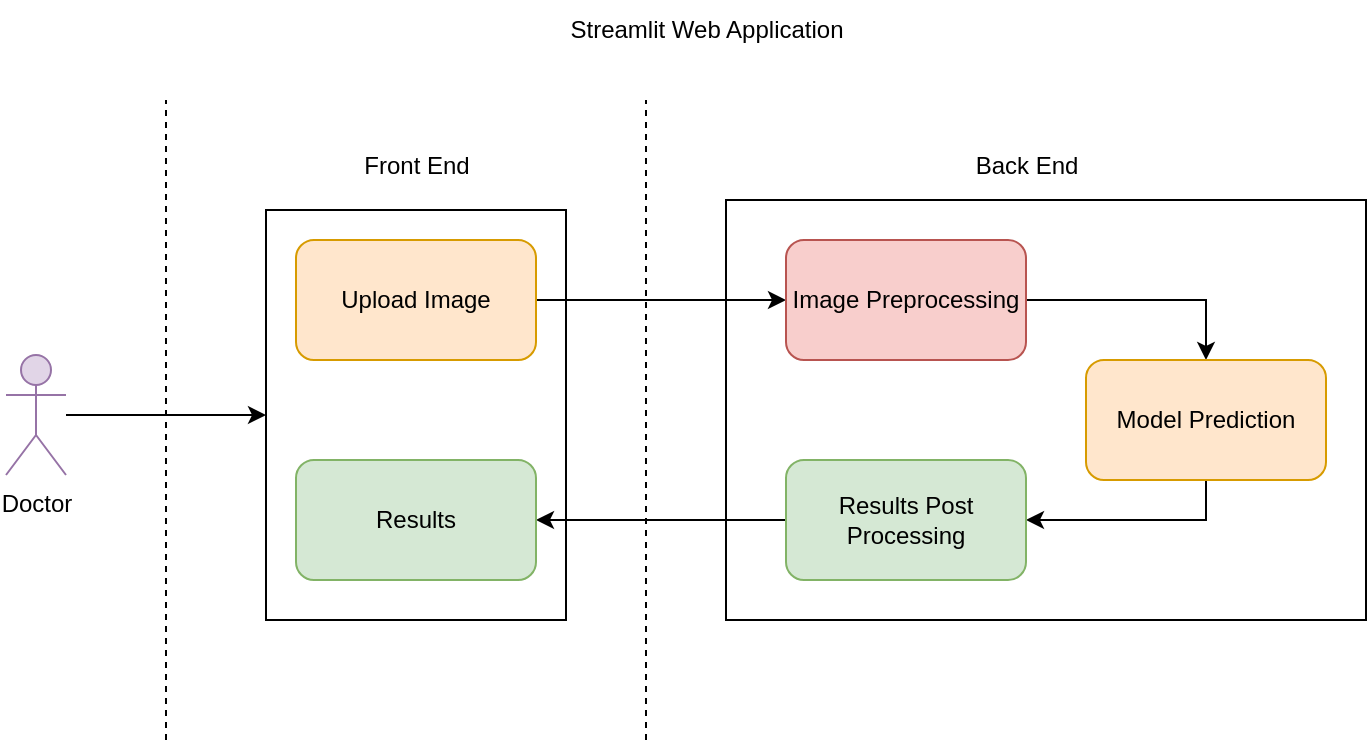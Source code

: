 <mxfile version="24.4.14" type="device">
  <diagram name="Page-1" id="sGh5zQkzzLlA1Nzq3D0c">
    <mxGraphModel dx="1314" dy="901" grid="1" gridSize="10" guides="1" tooltips="1" connect="1" arrows="1" fold="1" page="1" pageScale="1" pageWidth="827" pageHeight="1169" math="0" shadow="0">
      <root>
        <mxCell id="0" />
        <mxCell id="1" parent="0" />
        <mxCell id="qWC3rjEuu7V_VPdPeMbs-66" value="" style="rounded=0;whiteSpace=wrap;html=1;" vertex="1" parent="1">
          <mxGeometry x="400" y="160" width="320" height="210" as="geometry" />
        </mxCell>
        <mxCell id="qWC3rjEuu7V_VPdPeMbs-59" value="" style="edgeStyle=orthogonalEdgeStyle;rounded=0;orthogonalLoop=1;jettySize=auto;html=1;" edge="1" parent="1" source="qWC3rjEuu7V_VPdPeMbs-57" target="qWC3rjEuu7V_VPdPeMbs-58">
          <mxGeometry relative="1" as="geometry" />
        </mxCell>
        <mxCell id="qWC3rjEuu7V_VPdPeMbs-57" value="Doctor" style="shape=umlActor;verticalLabelPosition=bottom;verticalAlign=top;html=1;outlineConnect=0;fillColor=#e1d5e7;strokeColor=#9673a6;" vertex="1" parent="1">
          <mxGeometry x="40" y="237.5" width="30" height="60" as="geometry" />
        </mxCell>
        <mxCell id="qWC3rjEuu7V_VPdPeMbs-58" value="" style="whiteSpace=wrap;html=1;verticalAlign=top;" vertex="1" parent="1">
          <mxGeometry x="170" y="165" width="150" height="205" as="geometry" />
        </mxCell>
        <mxCell id="qWC3rjEuu7V_VPdPeMbs-60" value="Streamlit Web Application" style="text;html=1;align=center;verticalAlign=middle;resizable=0;points=[];autosize=1;strokeColor=none;fillColor=none;" vertex="1" parent="1">
          <mxGeometry x="310" y="60" width="160" height="30" as="geometry" />
        </mxCell>
        <mxCell id="qWC3rjEuu7V_VPdPeMbs-63" value="" style="edgeStyle=orthogonalEdgeStyle;rounded=0;orthogonalLoop=1;jettySize=auto;html=1;" edge="1" parent="1" source="qWC3rjEuu7V_VPdPeMbs-61" target="qWC3rjEuu7V_VPdPeMbs-62">
          <mxGeometry relative="1" as="geometry" />
        </mxCell>
        <mxCell id="qWC3rjEuu7V_VPdPeMbs-61" value="Upload Image" style="rounded=1;whiteSpace=wrap;html=1;fillColor=#ffe6cc;strokeColor=#d79b00;" vertex="1" parent="1">
          <mxGeometry x="185" y="180" width="120" height="60" as="geometry" />
        </mxCell>
        <mxCell id="qWC3rjEuu7V_VPdPeMbs-69" value="" style="edgeStyle=orthogonalEdgeStyle;rounded=0;orthogonalLoop=1;jettySize=auto;html=1;" edge="1" parent="1" source="qWC3rjEuu7V_VPdPeMbs-62" target="qWC3rjEuu7V_VPdPeMbs-67">
          <mxGeometry relative="1" as="geometry">
            <Array as="points">
              <mxPoint x="640" y="210" />
            </Array>
          </mxGeometry>
        </mxCell>
        <mxCell id="qWC3rjEuu7V_VPdPeMbs-62" value="Image Preprocessing" style="whiteSpace=wrap;html=1;rounded=1;fillColor=#f8cecc;strokeColor=#b85450;" vertex="1" parent="1">
          <mxGeometry x="430" y="180" width="120" height="60" as="geometry" />
        </mxCell>
        <mxCell id="qWC3rjEuu7V_VPdPeMbs-64" value="" style="endArrow=none;html=1;rounded=0;dashed=1;" edge="1" parent="1">
          <mxGeometry width="50" height="50" relative="1" as="geometry">
            <mxPoint x="360" y="430" as="sourcePoint" />
            <mxPoint x="360" y="110" as="targetPoint" />
          </mxGeometry>
        </mxCell>
        <mxCell id="qWC3rjEuu7V_VPdPeMbs-65" value="Front End" style="text;html=1;align=center;verticalAlign=middle;resizable=0;points=[];autosize=1;strokeColor=none;fillColor=none;" vertex="1" parent="1">
          <mxGeometry x="205" y="128" width="80" height="30" as="geometry" />
        </mxCell>
        <mxCell id="qWC3rjEuu7V_VPdPeMbs-70" style="edgeStyle=orthogonalEdgeStyle;rounded=0;orthogonalLoop=1;jettySize=auto;html=1;exitX=0.5;exitY=1;exitDx=0;exitDy=0;entryX=1;entryY=0.5;entryDx=0;entryDy=0;" edge="1" parent="1" source="qWC3rjEuu7V_VPdPeMbs-67" target="qWC3rjEuu7V_VPdPeMbs-68">
          <mxGeometry relative="1" as="geometry" />
        </mxCell>
        <mxCell id="qWC3rjEuu7V_VPdPeMbs-67" value="Model Prediction" style="rounded=1;whiteSpace=wrap;html=1;fillColor=#ffe6cc;strokeColor=#d79b00;" vertex="1" parent="1">
          <mxGeometry x="580" y="240" width="120" height="60" as="geometry" />
        </mxCell>
        <mxCell id="qWC3rjEuu7V_VPdPeMbs-73" value="" style="edgeStyle=orthogonalEdgeStyle;rounded=0;orthogonalLoop=1;jettySize=auto;html=1;entryX=1;entryY=0.5;entryDx=0;entryDy=0;" edge="1" parent="1" source="qWC3rjEuu7V_VPdPeMbs-68" target="qWC3rjEuu7V_VPdPeMbs-72">
          <mxGeometry relative="1" as="geometry" />
        </mxCell>
        <mxCell id="qWC3rjEuu7V_VPdPeMbs-68" value="Results Post Processing" style="rounded=1;whiteSpace=wrap;html=1;fillColor=#d5e8d4;strokeColor=#82b366;" vertex="1" parent="1">
          <mxGeometry x="430" y="290" width="120" height="60" as="geometry" />
        </mxCell>
        <mxCell id="qWC3rjEuu7V_VPdPeMbs-72" value="Results" style="rounded=1;whiteSpace=wrap;html=1;fillColor=#d5e8d4;strokeColor=#82b366;" vertex="1" parent="1">
          <mxGeometry x="185" y="290" width="120" height="60" as="geometry" />
        </mxCell>
        <mxCell id="qWC3rjEuu7V_VPdPeMbs-75" value="" style="endArrow=none;html=1;rounded=0;dashed=1;" edge="1" parent="1">
          <mxGeometry width="50" height="50" relative="1" as="geometry">
            <mxPoint x="120" y="430" as="sourcePoint" />
            <mxPoint x="120" y="110" as="targetPoint" />
          </mxGeometry>
        </mxCell>
        <mxCell id="qWC3rjEuu7V_VPdPeMbs-76" value="Back End" style="text;html=1;align=center;verticalAlign=middle;resizable=0;points=[];autosize=1;strokeColor=none;fillColor=none;" vertex="1" parent="1">
          <mxGeometry x="515" y="128" width="70" height="30" as="geometry" />
        </mxCell>
      </root>
    </mxGraphModel>
  </diagram>
</mxfile>
